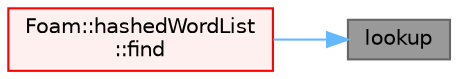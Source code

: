 digraph "lookup"
{
 // LATEX_PDF_SIZE
  bgcolor="transparent";
  edge [fontname=Helvetica,fontsize=10,labelfontname=Helvetica,labelfontsize=10];
  node [fontname=Helvetica,fontsize=10,shape=box,height=0.2,width=0.4];
  rankdir="RL";
  Node1 [id="Node000001",label="lookup",height=0.2,width=0.4,color="gray40", fillcolor="grey60", style="filled", fontcolor="black",tooltip=" "];
  Node1 -> Node2 [id="edge1_Node000001_Node000002",dir="back",color="steelblue1",style="solid",tooltip=" "];
  Node2 [id="Node000002",label="Foam::hashedWordList\l::find",height=0.2,width=0.4,color="red", fillcolor="#FFF0F0", style="filled",URL="$classFoam_1_1hashedWordList.html#a2d6f3f5260c5d0387e387e8c2a717e3c",tooltip=" "];
}
